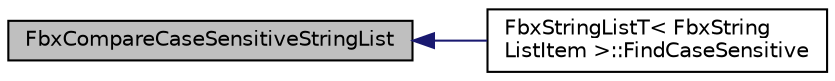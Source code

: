 digraph "FbxCompareCaseSensitiveStringList"
{
  edge [fontname="Helvetica",fontsize="10",labelfontname="Helvetica",labelfontsize="10"];
  node [fontname="Helvetica",fontsize="10",shape=record];
  rankdir="LR";
  Node2 [label="FbxCompareCaseSensitiveStringList",height=0.2,width=0.4,color="black", fillcolor="grey75", style="filled", fontcolor="black"];
  Node2 -> Node3 [dir="back",color="midnightblue",fontsize="10",style="solid",fontname="Helvetica"];
  Node3 [label="FbxStringListT\< FbxString\lListItem \>::FindCaseSensitive",height=0.2,width=0.4,color="black", fillcolor="white", style="filled",URL="$class_fbx_string_list_t.html#a3b5a6fa9a9e231c99f15b6493627663c"];
}
